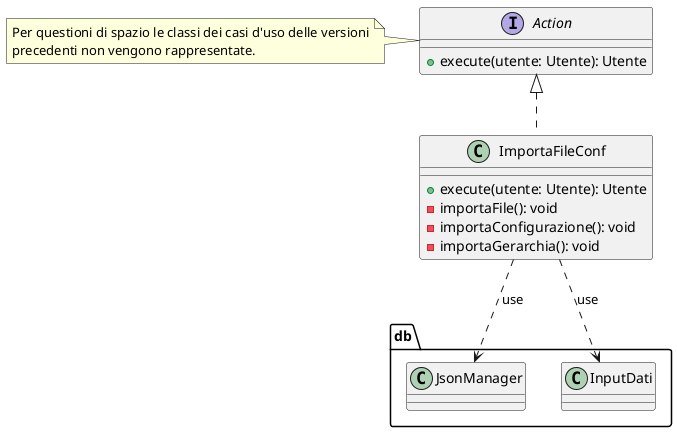 @startuml controller

interface Action{
    +execute(utente: Utente): Utente
}

note left of Action
    Per questioni di spazio le classi dei casi d'uso delle versioni
    precedenti non vengono rappresentate.
endnote

class ImportaFileConf implements Action{
    +execute(utente: Utente): Utente
    -importaFile(): void
    -importaConfigurazione(): void
    -importaGerarchia(): void
}

ImportaFileConf ..> db.JsonManager: use
ImportaFileConf ..> db.InputDati: use




@enduml
